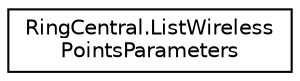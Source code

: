 digraph "Graphical Class Hierarchy"
{
 // LATEX_PDF_SIZE
  edge [fontname="Helvetica",fontsize="10",labelfontname="Helvetica",labelfontsize="10"];
  node [fontname="Helvetica",fontsize="10",shape=record];
  rankdir="LR";
  Node0 [label="RingCentral.ListWireless\lPointsParameters",height=0.2,width=0.4,color="black", fillcolor="white", style="filled",URL="$classRingCentral_1_1ListWirelessPointsParameters.html",tooltip="Query parameters for operation listWirelessPoints"];
}
